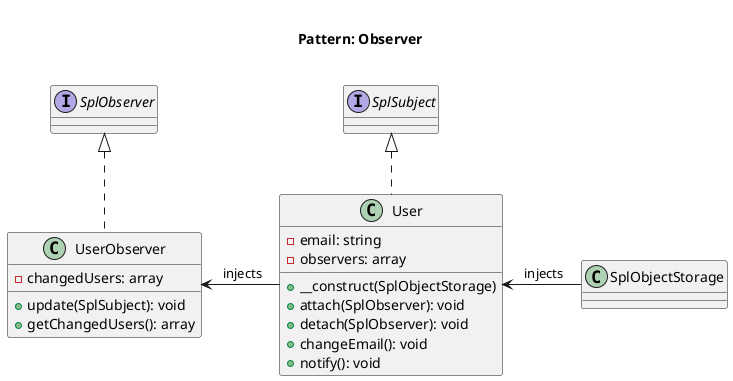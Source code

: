 @startuml
	Title <size:20>\nPattern: Observer\n

	class User implements SplSubject {
		- email: string
		- observers: array
		+ __construct(SplObjectStorage)
		+ attach(SplObserver): void
		+ detach(SplObserver): void
		+ changeEmail(): void
		+ notify(): void
	}

	class UserObserver implements SplObserver {
		- changedUsers: array
		+ update(SplSubject): void
		+ getChangedUsers(): array
	}

	User -left-> UserObserver: " injects"
	SplObjectStorage -left-> User: " injects"
@enduml